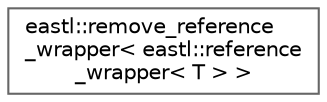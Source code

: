 digraph "类继承关系图"
{
 // LATEX_PDF_SIZE
  bgcolor="transparent";
  edge [fontname=Helvetica,fontsize=10,labelfontname=Helvetica,labelfontsize=10];
  node [fontname=Helvetica,fontsize=10,shape=box,height=0.2,width=0.4];
  rankdir="LR";
  Node0 [id="Node000000",label="eastl::remove_reference\l_wrapper\< eastl::reference\l_wrapper\< T \> \>",height=0.2,width=0.4,color="grey40", fillcolor="white", style="filled",URL="$structeastl_1_1remove__reference__wrapper_3_01eastl_1_1reference__wrapper_3_01_t_01_4_01_4.html",tooltip=" "];
}
